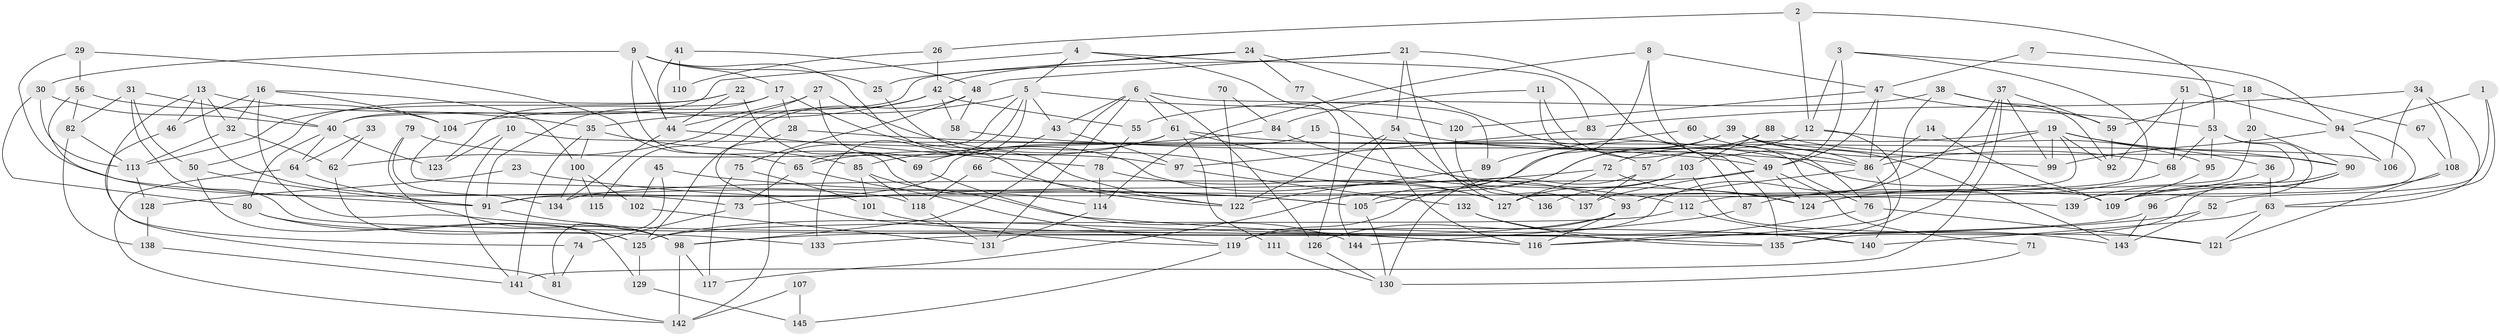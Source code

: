 // Generated by graph-tools (version 1.1) at 2025/36/03/09/25 02:36:06]
// undirected, 145 vertices, 290 edges
graph export_dot {
graph [start="1"]
  node [color=gray90,style=filled];
  1;
  2;
  3;
  4;
  5;
  6;
  7;
  8;
  9;
  10;
  11;
  12;
  13;
  14;
  15;
  16;
  17;
  18;
  19;
  20;
  21;
  22;
  23;
  24;
  25;
  26;
  27;
  28;
  29;
  30;
  31;
  32;
  33;
  34;
  35;
  36;
  37;
  38;
  39;
  40;
  41;
  42;
  43;
  44;
  45;
  46;
  47;
  48;
  49;
  50;
  51;
  52;
  53;
  54;
  55;
  56;
  57;
  58;
  59;
  60;
  61;
  62;
  63;
  64;
  65;
  66;
  67;
  68;
  69;
  70;
  71;
  72;
  73;
  74;
  75;
  76;
  77;
  78;
  79;
  80;
  81;
  82;
  83;
  84;
  85;
  86;
  87;
  88;
  89;
  90;
  91;
  92;
  93;
  94;
  95;
  96;
  97;
  98;
  99;
  100;
  101;
  102;
  103;
  104;
  105;
  106;
  107;
  108;
  109;
  110;
  111;
  112;
  113;
  114;
  115;
  116;
  117;
  118;
  119;
  120;
  121;
  122;
  123;
  124;
  125;
  126;
  127;
  128;
  129;
  130;
  131;
  132;
  133;
  134;
  135;
  136;
  137;
  138;
  139;
  140;
  141;
  142;
  143;
  144;
  145;
  1 -- 94;
  1 -- 63;
  1 -- 52;
  2 -- 12;
  2 -- 53;
  2 -- 26;
  3 -- 12;
  3 -- 49;
  3 -- 18;
  3 -- 112;
  4 -- 126;
  4 -- 40;
  4 -- 5;
  4 -- 83;
  5 -- 133;
  5 -- 35;
  5 -- 43;
  5 -- 65;
  5 -- 120;
  5 -- 142;
  6 -- 131;
  6 -- 61;
  6 -- 43;
  6 -- 89;
  6 -- 98;
  6 -- 126;
  7 -- 94;
  7 -- 47;
  8 -- 105;
  8 -- 76;
  8 -- 47;
  8 -- 114;
  9 -- 122;
  9 -- 17;
  9 -- 25;
  9 -- 30;
  9 -- 44;
  9 -- 114;
  10 -- 141;
  10 -- 123;
  10 -- 106;
  11 -- 84;
  11 -- 49;
  11 -- 135;
  12 -- 116;
  12 -- 72;
  12 -- 95;
  13 -- 32;
  13 -- 35;
  13 -- 46;
  13 -- 74;
  13 -- 118;
  14 -- 109;
  14 -- 86;
  15 -- 91;
  15 -- 57;
  16 -- 140;
  16 -- 100;
  16 -- 32;
  16 -- 46;
  16 -- 104;
  17 -- 91;
  17 -- 127;
  17 -- 28;
  17 -- 123;
  18 -- 20;
  18 -- 59;
  18 -- 67;
  19 -- 92;
  19 -- 86;
  19 -- 36;
  19 -- 57;
  19 -- 90;
  19 -- 99;
  19 -- 127;
  20 -- 90;
  20 -- 91;
  21 -- 48;
  21 -- 40;
  21 -- 54;
  21 -- 76;
  21 -- 127;
  22 -- 50;
  22 -- 44;
  22 -- 69;
  22 -- 113;
  23 -- 105;
  23 -- 128;
  24 -- 42;
  24 -- 87;
  24 -- 25;
  24 -- 77;
  25 -- 122;
  26 -- 42;
  26 -- 110;
  27 -- 44;
  27 -- 93;
  27 -- 62;
  27 -- 69;
  28 -- 49;
  28 -- 116;
  29 -- 65;
  29 -- 73;
  29 -- 56;
  30 -- 80;
  30 -- 40;
  30 -- 113;
  31 -- 40;
  31 -- 82;
  31 -- 50;
  31 -- 135;
  32 -- 113;
  32 -- 62;
  33 -- 64;
  33 -- 62;
  34 -- 83;
  34 -- 106;
  34 -- 63;
  34 -- 108;
  35 -- 85;
  35 -- 100;
  35 -- 141;
  36 -- 124;
  36 -- 63;
  37 -- 99;
  37 -- 135;
  37 -- 59;
  37 -- 119;
  37 -- 141;
  38 -- 55;
  38 -- 59;
  38 -- 92;
  38 -- 93;
  39 -- 68;
  39 -- 119;
  39 -- 86;
  39 -- 99;
  39 -- 117;
  40 -- 64;
  40 -- 80;
  40 -- 123;
  41 -- 48;
  41 -- 44;
  41 -- 110;
  42 -- 104;
  42 -- 58;
  42 -- 55;
  42 -- 115;
  43 -- 66;
  43 -- 97;
  44 -- 78;
  44 -- 134;
  45 -- 102;
  45 -- 105;
  45 -- 81;
  46 -- 81;
  47 -- 49;
  47 -- 53;
  47 -- 86;
  47 -- 120;
  48 -- 75;
  48 -- 125;
  48 -- 58;
  49 -- 134;
  49 -- 124;
  49 -- 71;
  49 -- 137;
  50 -- 91;
  50 -- 129;
  51 -- 94;
  51 -- 92;
  51 -- 68;
  52 -- 98;
  52 -- 143;
  53 -- 95;
  53 -- 68;
  53 -- 124;
  53 -- 139;
  54 -- 86;
  54 -- 122;
  54 -- 136;
  54 -- 144;
  55 -- 78;
  56 -- 104;
  56 -- 82;
  56 -- 91;
  57 -- 137;
  57 -- 130;
  58 -- 86;
  59 -- 92;
  60 -- 89;
  60 -- 143;
  61 -- 112;
  61 -- 69;
  61 -- 65;
  61 -- 109;
  61 -- 111;
  62 -- 125;
  63 -- 121;
  63 -- 140;
  64 -- 142;
  64 -- 91;
  65 -- 73;
  65 -- 119;
  66 -- 122;
  66 -- 118;
  67 -- 108;
  68 -- 87;
  69 -- 144;
  70 -- 84;
  70 -- 122;
  71 -- 130;
  72 -- 127;
  72 -- 73;
  72 -- 124;
  73 -- 74;
  74 -- 81;
  75 -- 101;
  75 -- 117;
  76 -- 116;
  76 -- 121;
  77 -- 116;
  78 -- 114;
  78 -- 127;
  79 -- 97;
  79 -- 98;
  79 -- 134;
  80 -- 125;
  80 -- 133;
  82 -- 113;
  82 -- 138;
  83 -- 97;
  84 -- 85;
  84 -- 124;
  85 -- 118;
  85 -- 116;
  85 -- 101;
  86 -- 93;
  86 -- 140;
  87 -- 144;
  88 -- 103;
  88 -- 90;
  88 -- 105;
  89 -- 122;
  90 -- 135;
  90 -- 96;
  90 -- 139;
  91 -- 98;
  93 -- 116;
  93 -- 125;
  93 -- 126;
  94 -- 99;
  94 -- 109;
  94 -- 106;
  95 -- 109;
  96 -- 143;
  96 -- 133;
  97 -- 132;
  98 -- 142;
  98 -- 117;
  100 -- 134;
  100 -- 102;
  100 -- 115;
  101 -- 119;
  102 -- 131;
  103 -- 121;
  103 -- 127;
  103 -- 136;
  104 -- 139;
  105 -- 130;
  107 -- 142;
  107 -- 145;
  108 -- 121;
  108 -- 109;
  111 -- 130;
  112 -- 125;
  112 -- 143;
  113 -- 128;
  114 -- 131;
  118 -- 131;
  119 -- 145;
  120 -- 137;
  125 -- 129;
  126 -- 130;
  128 -- 138;
  129 -- 145;
  132 -- 140;
  132 -- 135;
  138 -- 141;
  141 -- 142;
}

